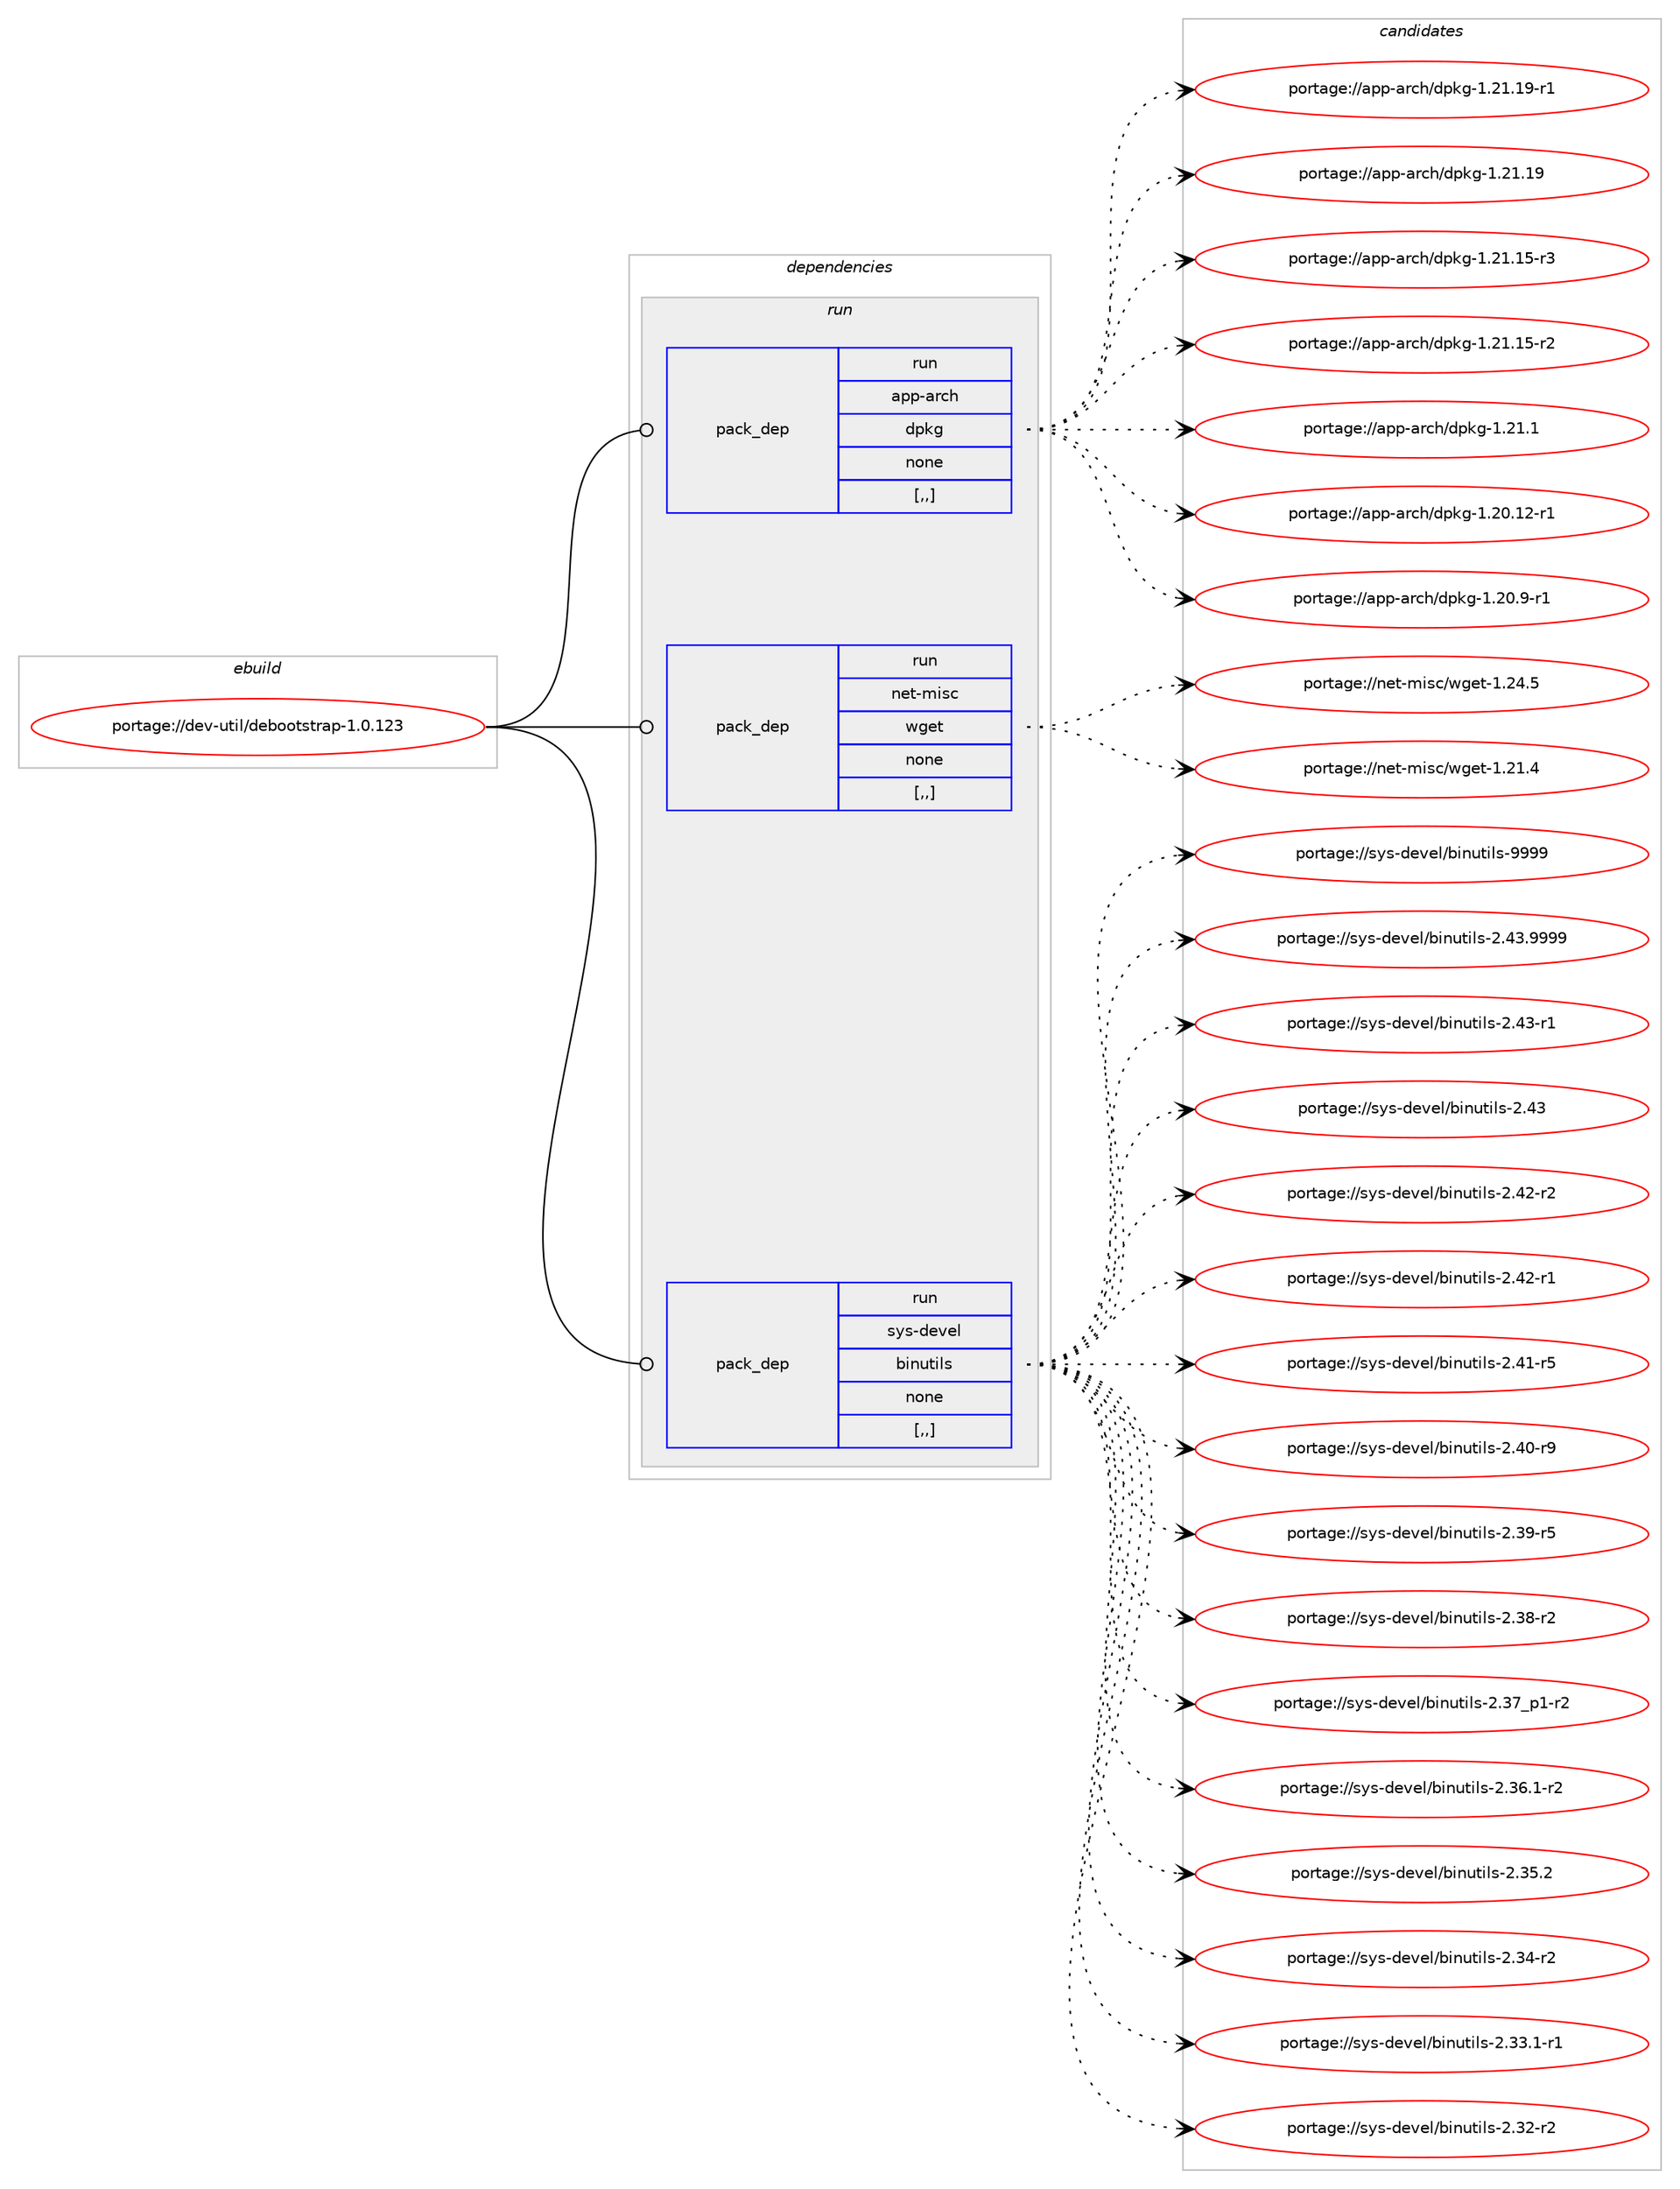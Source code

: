 digraph prolog {

# *************
# Graph options
# *************

newrank=true;
concentrate=true;
compound=true;
graph [rankdir=LR,fontname=Helvetica,fontsize=10,ranksep=1.5];#, ranksep=2.5, nodesep=0.2];
edge  [arrowhead=vee];
node  [fontname=Helvetica,fontsize=10];

# **********
# The ebuild
# **********

subgraph cluster_leftcol {
color=gray;
label=<<i>ebuild</i>>;
id [label="portage://dev-util/debootstrap-1.0.123", color=red, width=4, href="../dev-util/debootstrap-1.0.123.svg"];
}

# ****************
# The dependencies
# ****************

subgraph cluster_midcol {
color=gray;
label=<<i>dependencies</i>>;
subgraph cluster_compile {
fillcolor="#eeeeee";
style=filled;
label=<<i>compile</i>>;
}
subgraph cluster_compileandrun {
fillcolor="#eeeeee";
style=filled;
label=<<i>compile and run</i>>;
}
subgraph cluster_run {
fillcolor="#eeeeee";
style=filled;
label=<<i>run</i>>;
subgraph pack513968 {
dependency710496 [label=<<TABLE BORDER="0" CELLBORDER="1" CELLSPACING="0" CELLPADDING="4" WIDTH="220"><TR><TD ROWSPAN="6" CELLPADDING="30">pack_dep</TD></TR><TR><TD WIDTH="110">run</TD></TR><TR><TD>app-arch</TD></TR><TR><TD>dpkg</TD></TR><TR><TD>none</TD></TR><TR><TD>[,,]</TD></TR></TABLE>>, shape=none, color=blue];
}
id:e -> dependency710496:w [weight=20,style="solid",arrowhead="odot"];
subgraph pack513969 {
dependency710497 [label=<<TABLE BORDER="0" CELLBORDER="1" CELLSPACING="0" CELLPADDING="4" WIDTH="220"><TR><TD ROWSPAN="6" CELLPADDING="30">pack_dep</TD></TR><TR><TD WIDTH="110">run</TD></TR><TR><TD>net-misc</TD></TR><TR><TD>wget</TD></TR><TR><TD>none</TD></TR><TR><TD>[,,]</TD></TR></TABLE>>, shape=none, color=blue];
}
id:e -> dependency710497:w [weight=20,style="solid",arrowhead="odot"];
subgraph pack513970 {
dependency710498 [label=<<TABLE BORDER="0" CELLBORDER="1" CELLSPACING="0" CELLPADDING="4" WIDTH="220"><TR><TD ROWSPAN="6" CELLPADDING="30">pack_dep</TD></TR><TR><TD WIDTH="110">run</TD></TR><TR><TD>sys-devel</TD></TR><TR><TD>binutils</TD></TR><TR><TD>none</TD></TR><TR><TD>[,,]</TD></TR></TABLE>>, shape=none, color=blue];
}
id:e -> dependency710498:w [weight=20,style="solid",arrowhead="odot"];
}
}

# **************
# The candidates
# **************

subgraph cluster_choices {
rank=same;
color=gray;
label=<<i>candidates</i>>;

subgraph choice513968 {
color=black;
nodesep=1;
choice971121124597114991044710011210710345494650494649574511449 [label="portage://app-arch/dpkg-1.21.19-r1", color=red, width=4,href="../app-arch/dpkg-1.21.19-r1.svg"];
choice97112112459711499104471001121071034549465049464957 [label="portage://app-arch/dpkg-1.21.19", color=red, width=4,href="../app-arch/dpkg-1.21.19.svg"];
choice971121124597114991044710011210710345494650494649534511451 [label="portage://app-arch/dpkg-1.21.15-r3", color=red, width=4,href="../app-arch/dpkg-1.21.15-r3.svg"];
choice971121124597114991044710011210710345494650494649534511450 [label="portage://app-arch/dpkg-1.21.15-r2", color=red, width=4,href="../app-arch/dpkg-1.21.15-r2.svg"];
choice971121124597114991044710011210710345494650494649 [label="portage://app-arch/dpkg-1.21.1", color=red, width=4,href="../app-arch/dpkg-1.21.1.svg"];
choice971121124597114991044710011210710345494650484649504511449 [label="portage://app-arch/dpkg-1.20.12-r1", color=red, width=4,href="../app-arch/dpkg-1.20.12-r1.svg"];
choice9711211245971149910447100112107103454946504846574511449 [label="portage://app-arch/dpkg-1.20.9-r1", color=red, width=4,href="../app-arch/dpkg-1.20.9-r1.svg"];
dependency710496:e -> choice971121124597114991044710011210710345494650494649574511449:w [style=dotted,weight="100"];
dependency710496:e -> choice97112112459711499104471001121071034549465049464957:w [style=dotted,weight="100"];
dependency710496:e -> choice971121124597114991044710011210710345494650494649534511451:w [style=dotted,weight="100"];
dependency710496:e -> choice971121124597114991044710011210710345494650494649534511450:w [style=dotted,weight="100"];
dependency710496:e -> choice971121124597114991044710011210710345494650494649:w [style=dotted,weight="100"];
dependency710496:e -> choice971121124597114991044710011210710345494650484649504511449:w [style=dotted,weight="100"];
dependency710496:e -> choice9711211245971149910447100112107103454946504846574511449:w [style=dotted,weight="100"];
}
subgraph choice513969 {
color=black;
nodesep=1;
choice11010111645109105115994711910310111645494650524653 [label="portage://net-misc/wget-1.24.5", color=red, width=4,href="../net-misc/wget-1.24.5.svg"];
choice11010111645109105115994711910310111645494650494652 [label="portage://net-misc/wget-1.21.4", color=red, width=4,href="../net-misc/wget-1.21.4.svg"];
dependency710497:e -> choice11010111645109105115994711910310111645494650524653:w [style=dotted,weight="100"];
dependency710497:e -> choice11010111645109105115994711910310111645494650494652:w [style=dotted,weight="100"];
}
subgraph choice513970 {
color=black;
nodesep=1;
choice1151211154510010111810110847981051101171161051081154557575757 [label="portage://sys-devel/binutils-9999", color=red, width=4,href="../sys-devel/binutils-9999.svg"];
choice11512111545100101118101108479810511011711610510811545504652514657575757 [label="portage://sys-devel/binutils-2.43.9999", color=red, width=4,href="../sys-devel/binutils-2.43.9999.svg"];
choice11512111545100101118101108479810511011711610510811545504652514511449 [label="portage://sys-devel/binutils-2.43-r1", color=red, width=4,href="../sys-devel/binutils-2.43-r1.svg"];
choice1151211154510010111810110847981051101171161051081154550465251 [label="portage://sys-devel/binutils-2.43", color=red, width=4,href="../sys-devel/binutils-2.43.svg"];
choice11512111545100101118101108479810511011711610510811545504652504511450 [label="portage://sys-devel/binutils-2.42-r2", color=red, width=4,href="../sys-devel/binutils-2.42-r2.svg"];
choice11512111545100101118101108479810511011711610510811545504652504511449 [label="portage://sys-devel/binutils-2.42-r1", color=red, width=4,href="../sys-devel/binutils-2.42-r1.svg"];
choice11512111545100101118101108479810511011711610510811545504652494511453 [label="portage://sys-devel/binutils-2.41-r5", color=red, width=4,href="../sys-devel/binutils-2.41-r5.svg"];
choice11512111545100101118101108479810511011711610510811545504652484511457 [label="portage://sys-devel/binutils-2.40-r9", color=red, width=4,href="../sys-devel/binutils-2.40-r9.svg"];
choice11512111545100101118101108479810511011711610510811545504651574511453 [label="portage://sys-devel/binutils-2.39-r5", color=red, width=4,href="../sys-devel/binutils-2.39-r5.svg"];
choice11512111545100101118101108479810511011711610510811545504651564511450 [label="portage://sys-devel/binutils-2.38-r2", color=red, width=4,href="../sys-devel/binutils-2.38-r2.svg"];
choice115121115451001011181011084798105110117116105108115455046515595112494511450 [label="portage://sys-devel/binutils-2.37_p1-r2", color=red, width=4,href="../sys-devel/binutils-2.37_p1-r2.svg"];
choice115121115451001011181011084798105110117116105108115455046515446494511450 [label="portage://sys-devel/binutils-2.36.1-r2", color=red, width=4,href="../sys-devel/binutils-2.36.1-r2.svg"];
choice11512111545100101118101108479810511011711610510811545504651534650 [label="portage://sys-devel/binutils-2.35.2", color=red, width=4,href="../sys-devel/binutils-2.35.2.svg"];
choice11512111545100101118101108479810511011711610510811545504651524511450 [label="portage://sys-devel/binutils-2.34-r2", color=red, width=4,href="../sys-devel/binutils-2.34-r2.svg"];
choice115121115451001011181011084798105110117116105108115455046515146494511449 [label="portage://sys-devel/binutils-2.33.1-r1", color=red, width=4,href="../sys-devel/binutils-2.33.1-r1.svg"];
choice11512111545100101118101108479810511011711610510811545504651504511450 [label="portage://sys-devel/binutils-2.32-r2", color=red, width=4,href="../sys-devel/binutils-2.32-r2.svg"];
dependency710498:e -> choice1151211154510010111810110847981051101171161051081154557575757:w [style=dotted,weight="100"];
dependency710498:e -> choice11512111545100101118101108479810511011711610510811545504652514657575757:w [style=dotted,weight="100"];
dependency710498:e -> choice11512111545100101118101108479810511011711610510811545504652514511449:w [style=dotted,weight="100"];
dependency710498:e -> choice1151211154510010111810110847981051101171161051081154550465251:w [style=dotted,weight="100"];
dependency710498:e -> choice11512111545100101118101108479810511011711610510811545504652504511450:w [style=dotted,weight="100"];
dependency710498:e -> choice11512111545100101118101108479810511011711610510811545504652504511449:w [style=dotted,weight="100"];
dependency710498:e -> choice11512111545100101118101108479810511011711610510811545504652494511453:w [style=dotted,weight="100"];
dependency710498:e -> choice11512111545100101118101108479810511011711610510811545504652484511457:w [style=dotted,weight="100"];
dependency710498:e -> choice11512111545100101118101108479810511011711610510811545504651574511453:w [style=dotted,weight="100"];
dependency710498:e -> choice11512111545100101118101108479810511011711610510811545504651564511450:w [style=dotted,weight="100"];
dependency710498:e -> choice115121115451001011181011084798105110117116105108115455046515595112494511450:w [style=dotted,weight="100"];
dependency710498:e -> choice115121115451001011181011084798105110117116105108115455046515446494511450:w [style=dotted,weight="100"];
dependency710498:e -> choice11512111545100101118101108479810511011711610510811545504651534650:w [style=dotted,weight="100"];
dependency710498:e -> choice11512111545100101118101108479810511011711610510811545504651524511450:w [style=dotted,weight="100"];
dependency710498:e -> choice115121115451001011181011084798105110117116105108115455046515146494511449:w [style=dotted,weight="100"];
dependency710498:e -> choice11512111545100101118101108479810511011711610510811545504651504511450:w [style=dotted,weight="100"];
}
}

}
